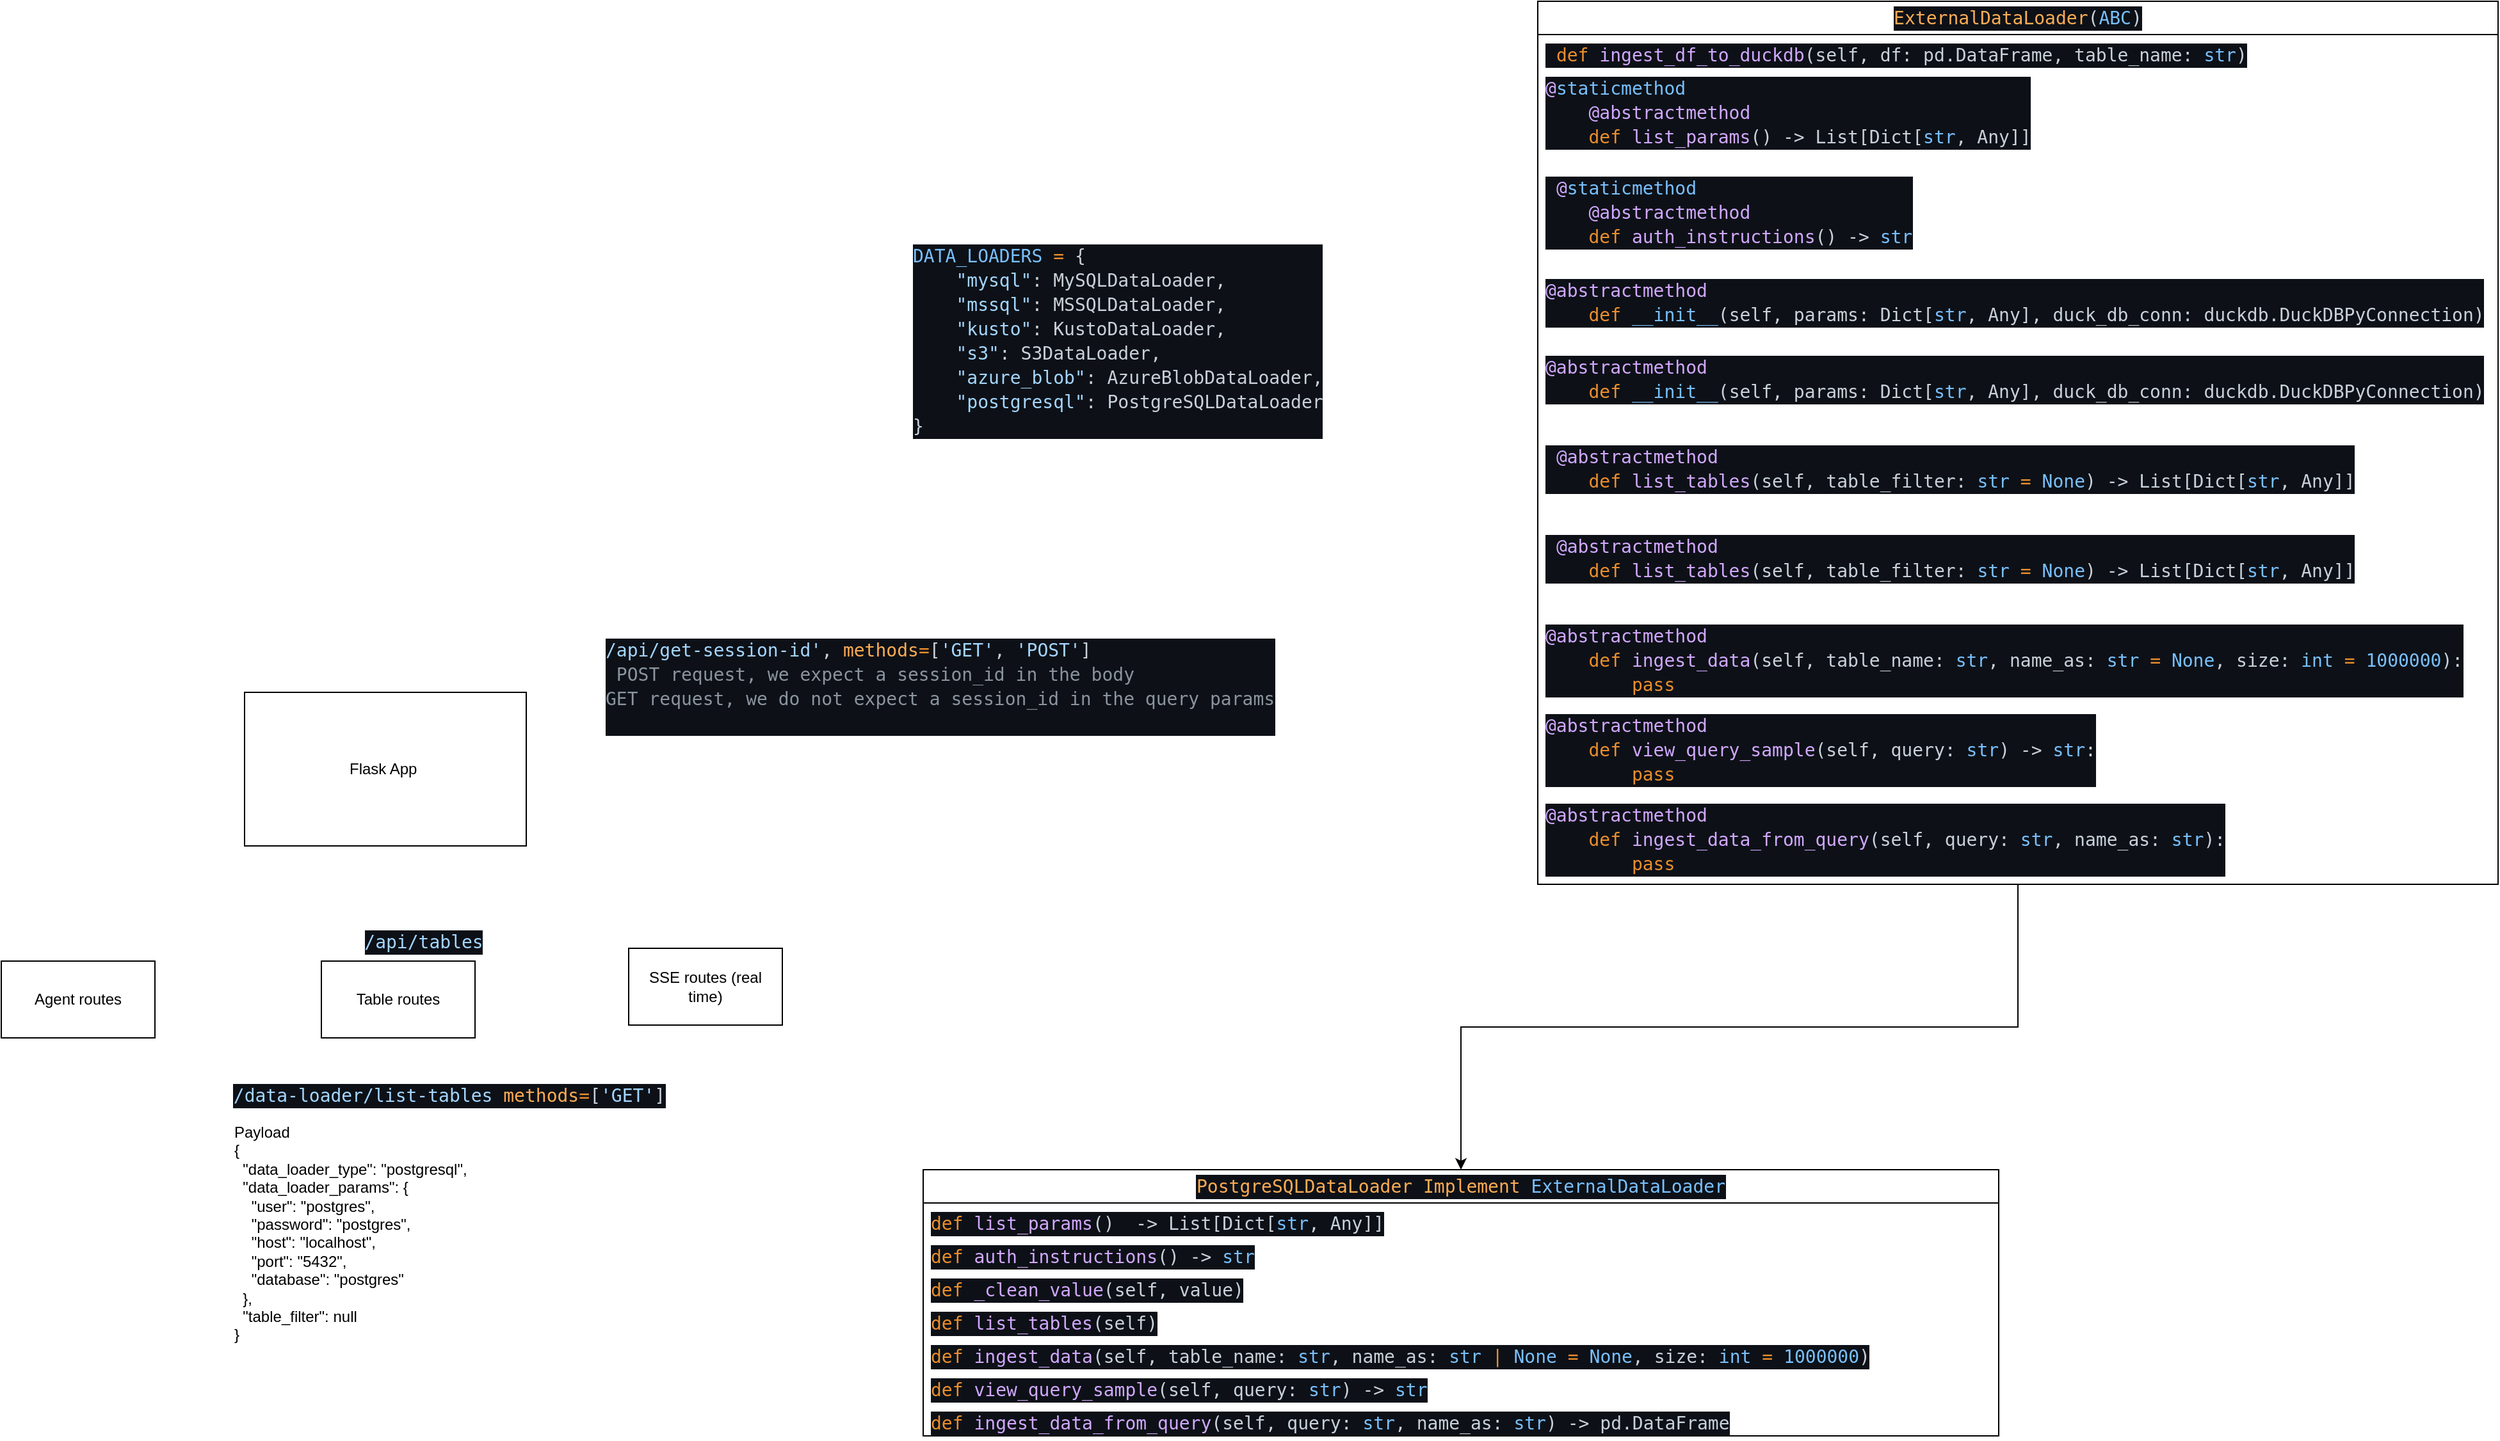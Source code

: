 <mxfile version="28.2.7">
  <diagram name="Page-1" id="jqt291FBonvwIVDB0eto">
    <mxGraphModel dx="2370" dy="2191" grid="1" gridSize="10" guides="1" tooltips="1" connect="1" arrows="1" fold="1" page="1" pageScale="1" pageWidth="850" pageHeight="1100" math="0" shadow="0">
      <root>
        <mxCell id="0" />
        <mxCell id="1" parent="0" />
        <mxCell id="i80k8GMT19eZxzc2PxOy-1" value="Flask App&amp;nbsp;" style="rounded=0;whiteSpace=wrap;html=1;" vertex="1" parent="1">
          <mxGeometry x="180" y="200" width="220" height="120" as="geometry" />
        </mxCell>
        <mxCell id="i80k8GMT19eZxzc2PxOy-2" value="Agent routes" style="rounded=0;whiteSpace=wrap;html=1;" vertex="1" parent="1">
          <mxGeometry x="-10" y="410" width="120" height="60" as="geometry" />
        </mxCell>
        <mxCell id="i80k8GMT19eZxzc2PxOy-3" value="Table routes" style="rounded=0;whiteSpace=wrap;html=1;" vertex="1" parent="1">
          <mxGeometry x="240" y="410" width="120" height="60" as="geometry" />
        </mxCell>
        <mxCell id="i80k8GMT19eZxzc2PxOy-4" value="SSE routes (real time)" style="rounded=0;whiteSpace=wrap;html=1;" vertex="1" parent="1">
          <mxGeometry x="480" y="400" width="120" height="60" as="geometry" />
        </mxCell>
        <mxCell id="i80k8GMT19eZxzc2PxOy-5" value="&lt;div style=&quot;color: rgb(201, 209, 217); background-color: rgb(13, 17, 23); font-family: &amp;quot;Droid Sans Mono&amp;quot;, &amp;quot;monospace&amp;quot;, monospace; font-size: 14px; line-height: 19px; white-space: pre;&quot;&gt;&lt;span style=&quot;color: rgb(165, 214, 255);&quot;&gt;/api/get-session-id&#39;&lt;/span&gt;, &lt;span style=&quot;color: rgb(253, 172, 84);&quot;&gt;methods&lt;/span&gt;&lt;span style=&quot;color: rgb(236, 142, 44);&quot;&gt;=&lt;/span&gt;[&lt;span style=&quot;color: rgb(165, 214, 255);&quot;&gt;&#39;GET&#39;&lt;/span&gt;, &lt;span style=&quot;color: rgb(165, 214, 255);&quot;&gt;&#39;POST&#39;&lt;/span&gt;]&lt;br&gt;&lt;div style=&quot;line-height: 19px;&quot;&gt;&lt;span style=&quot;color: rgb(139, 148, 158);&quot;&gt; POST request, we expect a session_id in the body&lt;br&gt;&lt;div style=&quot;color: rgb(201, 209, 217); line-height: 19px;&quot;&gt;&lt;span style=&quot;color: rgb(139, 148, 158);&quot;&gt;GET request, we do not expect a session_id in the query params&lt;/span&gt;&lt;/div&gt;&lt;/span&gt;&lt;/div&gt;&lt;br&gt;&lt;/div&gt;" style="text;html=1;whiteSpace=wrap;strokeColor=none;fillColor=none;align=left;verticalAlign=middle;rounded=0;" vertex="1" parent="1">
          <mxGeometry x="460" y="140" width="540" height="110" as="geometry" />
        </mxCell>
        <mxCell id="i80k8GMT19eZxzc2PxOy-7" value="&lt;div style=&quot;color: rgb(201, 209, 217); background-color: rgb(13, 17, 23); font-family: &amp;quot;Droid Sans Mono&amp;quot;, &amp;quot;monospace&amp;quot;, monospace; font-size: 14px; line-height: 19px; white-space: pre;&quot;&gt;&lt;span style=&quot;color: #a5d6ff;&quot;&gt;/api/tables&lt;/span&gt;&lt;/div&gt;" style="text;html=1;whiteSpace=wrap;strokeColor=none;fillColor=none;align=center;verticalAlign=middle;rounded=0;" vertex="1" parent="1">
          <mxGeometry x="290" y="380" width="60" height="30" as="geometry" />
        </mxCell>
        <mxCell id="i80k8GMT19eZxzc2PxOy-8" value="&lt;div style=&quot;color: rgb(201, 209, 217); background-color: rgb(13, 17, 23); font-family: &amp;quot;Droid Sans Mono&amp;quot;, &amp;quot;monospace&amp;quot;, monospace; font-size: 14px; line-height: 19px; white-space: pre;&quot;&gt;&lt;div style=&quot;line-height: 19px;&quot;&gt;&lt;span style=&quot;color: rgb(165, 214, 255);&quot;&gt;/data-loader/list-tables &lt;/span&gt;&lt;span style=&quot;background-color: light-dark(rgb(13, 17, 23), rgb(220, 223, 229)); color: rgb(253, 172, 84);&quot;&gt;methods&lt;/span&gt;&lt;span style=&quot;background-color: light-dark(rgb(13, 17, 23), rgb(220, 223, 229)); color: rgb(236, 142, 44);&quot;&gt;=&lt;/span&gt;&lt;span style=&quot;background-color: light-dark(rgb(13, 17, 23), rgb(220, 223, 229)); color: light-dark(rgb(201, 209, 217), rgb(52, 59, 65));&quot;&gt;[&lt;/span&gt;&lt;span style=&quot;background-color: light-dark(rgb(13, 17, 23), rgb(220, 223, 229)); color: rgb(165, 214, 255);&quot;&gt;&#39;GET&#39;&lt;/span&gt;&lt;span style=&quot;background-color: light-dark(rgb(13, 17, 23), rgb(220, 223, 229)); color: light-dark(rgb(201, 209, 217), rgb(52, 59, 65));&quot;&gt;]&lt;/span&gt;&lt;/div&gt;&lt;/div&gt;" style="text;html=1;whiteSpace=wrap;strokeColor=none;fillColor=none;align=center;verticalAlign=middle;rounded=0;" vertex="1" parent="1">
          <mxGeometry x="140" y="500" width="400" height="30" as="geometry" />
        </mxCell>
        <mxCell id="i80k8GMT19eZxzc2PxOy-9" value="&lt;div&gt;Payload&lt;/div&gt;&lt;div&gt;{&lt;/div&gt;&lt;div&gt;&amp;nbsp; &quot;data_loader_type&quot;: &quot;postgresql&quot;,&lt;/div&gt;&lt;div&gt;&amp;nbsp; &quot;data_loader_params&quot;: {&lt;/div&gt;&lt;div&gt;&amp;nbsp; &amp;nbsp; &quot;user&quot;: &quot;postgres&quot;,&lt;/div&gt;&lt;div&gt;&amp;nbsp; &amp;nbsp; &quot;password&quot;: &quot;postgres&quot;,&lt;/div&gt;&lt;div&gt;&amp;nbsp; &amp;nbsp; &quot;host&quot;: &quot;localhost&quot;,&lt;/div&gt;&lt;div&gt;&amp;nbsp; &amp;nbsp; &quot;port&quot;: &quot;5432&quot;,&lt;/div&gt;&lt;div&gt;&amp;nbsp; &amp;nbsp; &quot;database&quot;: &quot;postgres&quot;&lt;/div&gt;&lt;div&gt;&amp;nbsp; },&lt;/div&gt;&lt;div&gt;&amp;nbsp; &quot;table_filter&quot;: null&lt;/div&gt;&lt;div&gt;}&lt;/div&gt;" style="text;whiteSpace=wrap;html=1;align=left;" vertex="1" parent="1">
          <mxGeometry x="170" y="530" width="220" height="190" as="geometry" />
        </mxCell>
        <mxCell id="i80k8GMT19eZxzc2PxOy-12" value="&lt;div style=&quot;color: rgb(201, 209, 217); background-color: rgb(13, 17, 23); font-family: &amp;quot;Droid Sans Mono&amp;quot;, &amp;quot;monospace&amp;quot;, monospace; font-size: 14px; line-height: 19px; white-space: pre;&quot;&gt;&lt;div&gt;&lt;span style=&quot;color: rgb(121, 192, 255);&quot;&gt;DATA_LOADERS&lt;/span&gt; &lt;span style=&quot;color: rgb(236, 142, 44);&quot;&gt;=&lt;/span&gt; {&lt;/div&gt;&lt;div&gt;    &lt;span style=&quot;color: rgb(165, 214, 255);&quot;&gt;&quot;mysql&quot;&lt;/span&gt;: MySQLDataLoader,&lt;/div&gt;&lt;div&gt;    &lt;span style=&quot;color: rgb(165, 214, 255);&quot;&gt;&quot;mssql&quot;&lt;/span&gt;: MSSQLDataLoader,&lt;/div&gt;&lt;div&gt;    &lt;span style=&quot;color: rgb(165, 214, 255);&quot;&gt;&quot;kusto&quot;&lt;/span&gt;: KustoDataLoader,&lt;/div&gt;&lt;div&gt;    &lt;span style=&quot;color: rgb(165, 214, 255);&quot;&gt;&quot;s3&quot;&lt;/span&gt;: S3DataLoader,&lt;/div&gt;&lt;div&gt;    &lt;span style=&quot;color: rgb(165, 214, 255);&quot;&gt;&quot;azure_blob&quot;&lt;/span&gt;: AzureBlobDataLoader,&lt;/div&gt;&lt;div&gt;    &lt;span style=&quot;color: rgb(165, 214, 255);&quot;&gt;&quot;postgresql&quot;&lt;/span&gt;: PostgreSQLDataLoader&lt;/div&gt;&lt;div&gt;}&lt;/div&gt;&lt;/div&gt;" style="text;html=1;whiteSpace=wrap;strokeColor=none;fillColor=none;align=left;verticalAlign=middle;rounded=0;" vertex="1" parent="1">
          <mxGeometry x="700" y="-160" width="340" height="170" as="geometry" />
        </mxCell>
        <mxCell id="i80k8GMT19eZxzc2PxOy-13" value="&lt;div style=&quot;color: rgb(201, 209, 217); background-color: rgb(13, 17, 23); font-family: &amp;quot;Droid Sans Mono&amp;quot;, &amp;quot;monospace&amp;quot;, monospace; font-weight: normal; font-size: 14px; line-height: 19px; white-space: pre;&quot;&gt;&lt;div&gt;&lt;span style=&quot;color: rgb(253, 172, 84);&quot;&gt;PostgreSQLDataLoader Implement &lt;/span&gt;&lt;span style=&quot;color: rgb(121, 192, 255); background-color: light-dark(rgb(13, 17, 23), rgb(220, 223, 229));&quot;&gt;ExternalDataLoader&lt;/span&gt;&lt;/div&gt;&lt;/div&gt;" style="swimlane;fontStyle=0;childLayout=stackLayout;horizontal=1;startSize=26;fillColor=none;horizontalStack=0;resizeParent=1;resizeParentMax=0;resizeLast=0;collapsible=1;marginBottom=0;whiteSpace=wrap;html=1;" vertex="1" parent="1">
          <mxGeometry x="710" y="573" width="840" height="208" as="geometry" />
        </mxCell>
        <mxCell id="i80k8GMT19eZxzc2PxOy-14" value="&lt;div style=&quot;color: rgb(201, 209, 217); background-color: rgb(13, 17, 23); font-family: &amp;quot;Droid Sans Mono&amp;quot;, &amp;quot;monospace&amp;quot;, monospace; font-size: 14px; line-height: 19px; white-space: pre;&quot;&gt;&lt;span style=&quot;color: #ec8e2c;&quot;&gt;def&lt;/span&gt; &lt;span style=&quot;color: #d2a8ff;&quot;&gt;list_params&lt;/span&gt;()  -&amp;gt; List[Dict[&lt;span style=&quot;color: #79c0ff;&quot;&gt;str&lt;/span&gt;, Any]]&lt;/div&gt;" style="text;strokeColor=none;fillColor=none;align=left;verticalAlign=top;spacingLeft=4;spacingRight=4;overflow=hidden;rotatable=0;points=[[0,0.5],[1,0.5]];portConstraint=eastwest;whiteSpace=wrap;html=1;" vertex="1" parent="i80k8GMT19eZxzc2PxOy-13">
          <mxGeometry y="26" width="840" height="26" as="geometry" />
        </mxCell>
        <mxCell id="i80k8GMT19eZxzc2PxOy-15" value="&lt;div style=&quot;color: rgb(201, 209, 217); background-color: rgb(13, 17, 23); font-family: &amp;quot;Droid Sans Mono&amp;quot;, &amp;quot;monospace&amp;quot;, monospace; font-size: 14px; line-height: 19px; white-space: pre;&quot;&gt;&lt;span style=&quot;color: #ec8e2c;&quot;&gt;def&lt;/span&gt; &lt;span style=&quot;color: #d2a8ff;&quot;&gt;auth_instructions&lt;/span&gt;() -&amp;gt; &lt;span style=&quot;color: #79c0ff;&quot;&gt;str&lt;/span&gt;&lt;/div&gt;" style="text;strokeColor=none;fillColor=none;align=left;verticalAlign=top;spacingLeft=4;spacingRight=4;overflow=hidden;rotatable=0;points=[[0,0.5],[1,0.5]];portConstraint=eastwest;whiteSpace=wrap;html=1;" vertex="1" parent="i80k8GMT19eZxzc2PxOy-13">
          <mxGeometry y="52" width="840" height="26" as="geometry" />
        </mxCell>
        <mxCell id="i80k8GMT19eZxzc2PxOy-16" value="&lt;div style=&quot;color: rgb(201, 209, 217); background-color: rgb(13, 17, 23); font-family: &amp;quot;Droid Sans Mono&amp;quot;, &amp;quot;monospace&amp;quot;, monospace; font-size: 14px; line-height: 19px; white-space: pre;&quot;&gt;&lt;span style=&quot;color: #ec8e2c;&quot;&gt;def&lt;/span&gt; &lt;span style=&quot;color: #d2a8ff;&quot;&gt;_clean_value&lt;/span&gt;(self, value)&lt;/div&gt;" style="text;strokeColor=none;fillColor=none;align=left;verticalAlign=top;spacingLeft=4;spacingRight=4;overflow=hidden;rotatable=0;points=[[0,0.5],[1,0.5]];portConstraint=eastwest;whiteSpace=wrap;html=1;" vertex="1" parent="i80k8GMT19eZxzc2PxOy-13">
          <mxGeometry y="78" width="840" height="26" as="geometry" />
        </mxCell>
        <mxCell id="i80k8GMT19eZxzc2PxOy-18" value="&lt;div style=&quot;color: rgb(201, 209, 217); background-color: rgb(13, 17, 23); font-family: &amp;quot;Droid Sans Mono&amp;quot;, &amp;quot;monospace&amp;quot;, monospace; font-size: 14px; line-height: 19px; white-space: pre;&quot;&gt;&lt;div style=&quot;line-height: 19px;&quot;&gt;&lt;span style=&quot;color: #ec8e2c;&quot;&gt;def&lt;/span&gt; &lt;span style=&quot;color: #d2a8ff;&quot;&gt;list_tables&lt;/span&gt;(self)&lt;/div&gt;&lt;/div&gt;" style="text;strokeColor=none;fillColor=none;align=left;verticalAlign=top;spacingLeft=4;spacingRight=4;overflow=hidden;rotatable=0;points=[[0,0.5],[1,0.5]];portConstraint=eastwest;whiteSpace=wrap;html=1;" vertex="1" parent="i80k8GMT19eZxzc2PxOy-13">
          <mxGeometry y="104" width="840" height="26" as="geometry" />
        </mxCell>
        <mxCell id="i80k8GMT19eZxzc2PxOy-19" value="&lt;div style=&quot;color: rgb(201, 209, 217); background-color: rgb(13, 17, 23); font-family: &amp;quot;Droid Sans Mono&amp;quot;, &amp;quot;monospace&amp;quot;, monospace; font-size: 14px; line-height: 19px; white-space: pre;&quot;&gt;&lt;div style=&quot;line-height: 19px;&quot;&gt;&lt;div style=&quot;line-height: 19px;&quot;&gt;&lt;span style=&quot;color: #ec8e2c;&quot;&gt;def&lt;/span&gt; &lt;span style=&quot;color: #d2a8ff;&quot;&gt;ingest_data&lt;/span&gt;(self, table_name: &lt;span style=&quot;color: #79c0ff;&quot;&gt;str&lt;/span&gt;, name_as: &lt;span style=&quot;color: #79c0ff;&quot;&gt;str&lt;/span&gt; &lt;span style=&quot;color: #ec8e2c;&quot;&gt;|&lt;/span&gt; &lt;span style=&quot;color: #79c0ff;&quot;&gt;None&lt;/span&gt; &lt;span style=&quot;color: #ec8e2c;&quot;&gt;=&lt;/span&gt; &lt;span style=&quot;color: #79c0ff;&quot;&gt;None&lt;/span&gt;, size: &lt;span style=&quot;color: #79c0ff;&quot;&gt;int&lt;/span&gt; &lt;span style=&quot;color: #ec8e2c;&quot;&gt;=&lt;/span&gt; &lt;span style=&quot;color: #79c0ff;&quot;&gt;1000000&lt;/span&gt;)&lt;/div&gt;&lt;/div&gt;&lt;/div&gt;" style="text;strokeColor=none;fillColor=none;align=left;verticalAlign=top;spacingLeft=4;spacingRight=4;overflow=hidden;rotatable=0;points=[[0,0.5],[1,0.5]];portConstraint=eastwest;whiteSpace=wrap;html=1;" vertex="1" parent="i80k8GMT19eZxzc2PxOy-13">
          <mxGeometry y="130" width="840" height="26" as="geometry" />
        </mxCell>
        <mxCell id="i80k8GMT19eZxzc2PxOy-20" value="&lt;div style=&quot;color: rgb(201, 209, 217); background-color: rgb(13, 17, 23); font-family: &amp;quot;Droid Sans Mono&amp;quot;, &amp;quot;monospace&amp;quot;, monospace; font-size: 14px; line-height: 19px; white-space: pre;&quot;&gt;&lt;div style=&quot;line-height: 19px;&quot;&gt;&lt;div style=&quot;line-height: 19px;&quot;&gt;&lt;div style=&quot;line-height: 19px;&quot;&gt;&lt;span style=&quot;color: #ec8e2c;&quot;&gt;def&lt;/span&gt; &lt;span style=&quot;color: #d2a8ff;&quot;&gt;view_query_sample&lt;/span&gt;(self, query: &lt;span style=&quot;color: #79c0ff;&quot;&gt;str&lt;/span&gt;) -&amp;gt; &lt;span style=&quot;color: #79c0ff;&quot;&gt;str&lt;/span&gt;&lt;/div&gt;&lt;/div&gt;&lt;/div&gt;&lt;/div&gt;" style="text;strokeColor=none;fillColor=none;align=left;verticalAlign=top;spacingLeft=4;spacingRight=4;overflow=hidden;rotatable=0;points=[[0,0.5],[1,0.5]];portConstraint=eastwest;whiteSpace=wrap;html=1;" vertex="1" parent="i80k8GMT19eZxzc2PxOy-13">
          <mxGeometry y="156" width="840" height="26" as="geometry" />
        </mxCell>
        <mxCell id="i80k8GMT19eZxzc2PxOy-21" value="&lt;div style=&quot;color: rgb(201, 209, 217); background-color: rgb(13, 17, 23); font-family: &amp;quot;Droid Sans Mono&amp;quot;, &amp;quot;monospace&amp;quot;, monospace; font-size: 14px; line-height: 19px; white-space: pre;&quot;&gt;&lt;div style=&quot;line-height: 19px;&quot;&gt;&lt;div style=&quot;line-height: 19px;&quot;&gt;&lt;div style=&quot;line-height: 19px;&quot;&gt;&lt;div style=&quot;line-height: 19px;&quot;&gt;&lt;span style=&quot;color: #ec8e2c;&quot;&gt;def&lt;/span&gt; &lt;span style=&quot;color: #d2a8ff;&quot;&gt;ingest_data_from_query&lt;/span&gt;(self, query: &lt;span style=&quot;color: #79c0ff;&quot;&gt;str&lt;/span&gt;, name_as: &lt;span style=&quot;color: #79c0ff;&quot;&gt;str&lt;/span&gt;) -&amp;gt; pd.DataFrame&lt;/div&gt;&lt;/div&gt;&lt;/div&gt;&lt;/div&gt;&lt;/div&gt;" style="text;strokeColor=none;fillColor=none;align=left;verticalAlign=top;spacingLeft=4;spacingRight=4;overflow=hidden;rotatable=0;points=[[0,0.5],[1,0.5]];portConstraint=eastwest;whiteSpace=wrap;html=1;" vertex="1" parent="i80k8GMT19eZxzc2PxOy-13">
          <mxGeometry y="182" width="840" height="26" as="geometry" />
        </mxCell>
        <mxCell id="i80k8GMT19eZxzc2PxOy-26" style="edgeStyle=orthogonalEdgeStyle;rounded=0;orthogonalLoop=1;jettySize=auto;html=1;entryX=0.5;entryY=0;entryDx=0;entryDy=0;" edge="1" parent="1" source="i80k8GMT19eZxzc2PxOy-22" target="i80k8GMT19eZxzc2PxOy-13">
          <mxGeometry relative="1" as="geometry" />
        </mxCell>
        <mxCell id="i80k8GMT19eZxzc2PxOy-22" value="&lt;div style=&quot;color: rgb(201, 209, 217); background-color: rgb(13, 17, 23); font-family: &amp;quot;Droid Sans Mono&amp;quot;, &amp;quot;monospace&amp;quot;, monospace; font-size: 14px; line-height: 19px; white-space: pre;&quot;&gt;&lt;span style=&quot;color: #fdac54;&quot;&gt;ExternalDataLoader&lt;/span&gt;(&lt;span style=&quot;color: #79c0ff;&quot;&gt;ABC&lt;/span&gt;)&lt;/div&gt;" style="swimlane;fontStyle=0;childLayout=stackLayout;horizontal=1;startSize=26;fillColor=none;horizontalStack=0;resizeParent=1;resizeParentMax=0;resizeLast=0;collapsible=1;marginBottom=0;whiteSpace=wrap;html=1;" vertex="1" parent="1">
          <mxGeometry x="1190" y="-340" width="750" height="690" as="geometry" />
        </mxCell>
        <mxCell id="i80k8GMT19eZxzc2PxOy-23" value="&lt;div style=&quot;color: rgb(201, 209, 217); background-color: rgb(13, 17, 23); font-family: &amp;quot;Droid Sans Mono&amp;quot;, &amp;quot;monospace&amp;quot;, monospace; font-size: 14px; line-height: 19px; white-space: pre;&quot;&gt; &lt;span style=&quot;color: #ec8e2c;&quot;&gt;def&lt;/span&gt; &lt;span style=&quot;color: #d2a8ff;&quot;&gt;ingest_df_to_duckdb&lt;/span&gt;(self, df: pd.DataFrame, table_name: &lt;span style=&quot;color: #79c0ff;&quot;&gt;str&lt;/span&gt;)&lt;/div&gt;" style="text;strokeColor=none;fillColor=none;align=left;verticalAlign=top;spacingLeft=4;spacingRight=4;overflow=hidden;rotatable=0;points=[[0,0.5],[1,0.5]];portConstraint=eastwest;whiteSpace=wrap;html=1;" vertex="1" parent="i80k8GMT19eZxzc2PxOy-22">
          <mxGeometry y="26" width="750" height="26" as="geometry" />
        </mxCell>
        <mxCell id="i80k8GMT19eZxzc2PxOy-24" value="&lt;div style=&quot;color: rgb(201, 209, 217); background-color: rgb(13, 17, 23); font-family: &amp;quot;Droid Sans Mono&amp;quot;, &amp;quot;monospace&amp;quot;, monospace; font-size: 14px; line-height: 19px; white-space: pre;&quot;&gt;&lt;div&gt;&lt;span style=&quot;color: #d2a8ff;&quot;&gt;@&lt;/span&gt;&lt;span style=&quot;color: #79c0ff;&quot;&gt;staticmethod&lt;/span&gt;&lt;/div&gt;&lt;div&gt;    &lt;span style=&quot;color: #d2a8ff;&quot;&gt;@abstractmethod&lt;/span&gt;&lt;/div&gt;&lt;div&gt;    &lt;span style=&quot;color: #ec8e2c;&quot;&gt;def&lt;/span&gt; &lt;span style=&quot;color: #d2a8ff;&quot;&gt;list_params&lt;/span&gt;() -&amp;gt; List[Dict[&lt;span style=&quot;color: #79c0ff;&quot;&gt;str&lt;/span&gt;, Any]]&lt;/div&gt;&lt;/div&gt;" style="text;strokeColor=none;fillColor=none;align=left;verticalAlign=top;spacingLeft=4;spacingRight=4;overflow=hidden;rotatable=0;points=[[0,0.5],[1,0.5]];portConstraint=eastwest;whiteSpace=wrap;html=1;" vertex="1" parent="i80k8GMT19eZxzc2PxOy-22">
          <mxGeometry y="52" width="750" height="78" as="geometry" />
        </mxCell>
        <mxCell id="i80k8GMT19eZxzc2PxOy-25" value="&lt;div style=&quot;color: rgb(201, 209, 217); background-color: rgb(13, 17, 23); font-family: &amp;quot;Droid Sans Mono&amp;quot;, &amp;quot;monospace&amp;quot;, monospace; font-size: 14px; line-height: 19px; white-space: pre;&quot;&gt;&lt;div&gt; &lt;span style=&quot;color: #d2a8ff;&quot;&gt;@&lt;/span&gt;&lt;span style=&quot;color: #79c0ff;&quot;&gt;staticmethod&lt;/span&gt;&lt;/div&gt;&lt;div&gt;    &lt;span style=&quot;color: #d2a8ff;&quot;&gt;@abstractmethod&lt;/span&gt;&lt;/div&gt;&lt;div&gt;    &lt;span style=&quot;color: #ec8e2c;&quot;&gt;def&lt;/span&gt; &lt;span style=&quot;color: #d2a8ff;&quot;&gt;auth_instructions&lt;/span&gt;() -&amp;gt; &lt;span style=&quot;color: #79c0ff;&quot;&gt;str&lt;/span&gt;&lt;/div&gt;&lt;/div&gt;" style="text;strokeColor=none;fillColor=none;align=left;verticalAlign=top;spacingLeft=4;spacingRight=4;overflow=hidden;rotatable=0;points=[[0,0.5],[1,0.5]];portConstraint=eastwest;whiteSpace=wrap;html=1;" vertex="1" parent="i80k8GMT19eZxzc2PxOy-22">
          <mxGeometry y="130" width="750" height="80" as="geometry" />
        </mxCell>
        <mxCell id="i80k8GMT19eZxzc2PxOy-27" value="&lt;div style=&quot;color: rgb(201, 209, 217); background-color: rgb(13, 17, 23); font-family: &amp;quot;Droid Sans Mono&amp;quot;, &amp;quot;monospace&amp;quot;, monospace; font-size: 14px; line-height: 19px; white-space: pre;&quot;&gt;&lt;div style=&quot;line-height: 19px;&quot;&gt;&lt;div&gt;&lt;span style=&quot;color: #d2a8ff;&quot;&gt;@abstractmethod&lt;/span&gt;&lt;/div&gt;&lt;div&gt;    &lt;span style=&quot;color: #ec8e2c;&quot;&gt;def&lt;/span&gt; &lt;span style=&quot;color: #79c0ff;&quot;&gt;__init__&lt;/span&gt;(self, params: Dict[&lt;span style=&quot;color: #79c0ff;&quot;&gt;str&lt;/span&gt;, Any], duck_db_conn: duckdb.DuckDBPyConnection)&lt;/div&gt;&lt;/div&gt;&lt;/div&gt;" style="text;strokeColor=none;fillColor=none;align=left;verticalAlign=top;spacingLeft=4;spacingRight=4;overflow=hidden;rotatable=0;points=[[0,0.5],[1,0.5]];portConstraint=eastwest;whiteSpace=wrap;html=1;" vertex="1" parent="i80k8GMT19eZxzc2PxOy-22">
          <mxGeometry y="210" width="750" height="60" as="geometry" />
        </mxCell>
        <mxCell id="i80k8GMT19eZxzc2PxOy-28" value="&lt;div style=&quot;color: rgb(201, 209, 217); background-color: rgb(13, 17, 23); font-family: &amp;quot;Droid Sans Mono&amp;quot;, &amp;quot;monospace&amp;quot;, monospace; font-size: 14px; line-height: 19px; white-space: pre;&quot;&gt;&lt;div style=&quot;line-height: 19px;&quot;&gt;&lt;div&gt;&lt;span style=&quot;color: #d2a8ff;&quot;&gt;@abstractmethod&lt;/span&gt;&lt;/div&gt;&lt;div&gt;    &lt;span style=&quot;color: #ec8e2c;&quot;&gt;def&lt;/span&gt; &lt;span style=&quot;color: #79c0ff;&quot;&gt;__init__&lt;/span&gt;(self, params: Dict[&lt;span style=&quot;color: #79c0ff;&quot;&gt;str&lt;/span&gt;, Any], duck_db_conn: duckdb.DuckDBPyConnection)&lt;/div&gt;&lt;/div&gt;&lt;/div&gt;" style="text;strokeColor=none;fillColor=none;align=left;verticalAlign=top;spacingLeft=4;spacingRight=4;overflow=hidden;rotatable=0;points=[[0,0.5],[1,0.5]];portConstraint=eastwest;whiteSpace=wrap;html=1;" vertex="1" parent="i80k8GMT19eZxzc2PxOy-22">
          <mxGeometry y="270" width="750" height="70" as="geometry" />
        </mxCell>
        <mxCell id="i80k8GMT19eZxzc2PxOy-29" value="&lt;div style=&quot;color: rgb(201, 209, 217); background-color: rgb(13, 17, 23); font-family: &amp;quot;Droid Sans Mono&amp;quot;, &amp;quot;monospace&amp;quot;, monospace; font-size: 14px; line-height: 19px; white-space: pre;&quot;&gt;&lt;div style=&quot;line-height: 19px;&quot;&gt;&lt;div style=&quot;line-height: 19px;&quot;&gt;&lt;div&gt; &lt;span style=&quot;color: #d2a8ff;&quot;&gt;@abstractmethod&lt;/span&gt;&lt;/div&gt;&lt;div&gt;    &lt;span style=&quot;color: #ec8e2c;&quot;&gt;def&lt;/span&gt; &lt;span style=&quot;color: #d2a8ff;&quot;&gt;list_tables&lt;/span&gt;(self, table_filter: &lt;span style=&quot;color: #79c0ff;&quot;&gt;str&lt;/span&gt; &lt;span style=&quot;color: #ec8e2c;&quot;&gt;=&lt;/span&gt; &lt;span style=&quot;color: #79c0ff;&quot;&gt;None&lt;/span&gt;) -&amp;gt; List[Dict[&lt;span style=&quot;color: #79c0ff;&quot;&gt;str&lt;/span&gt;, Any]]&lt;/div&gt;&lt;/div&gt;&lt;/div&gt;&lt;/div&gt;" style="text;strokeColor=none;fillColor=none;align=left;verticalAlign=top;spacingLeft=4;spacingRight=4;overflow=hidden;rotatable=0;points=[[0,0.5],[1,0.5]];portConstraint=eastwest;whiteSpace=wrap;html=1;" vertex="1" parent="i80k8GMT19eZxzc2PxOy-22">
          <mxGeometry y="340" width="750" height="70" as="geometry" />
        </mxCell>
        <mxCell id="i80k8GMT19eZxzc2PxOy-30" value="&lt;div style=&quot;color: rgb(201, 209, 217); background-color: rgb(13, 17, 23); font-family: &amp;quot;Droid Sans Mono&amp;quot;, &amp;quot;monospace&amp;quot;, monospace; font-size: 14px; line-height: 19px; white-space: pre;&quot;&gt;&lt;div style=&quot;line-height: 19px;&quot;&gt;&lt;div style=&quot;line-height: 19px;&quot;&gt;&lt;div&gt; &lt;span style=&quot;color: #d2a8ff;&quot;&gt;@abstractmethod&lt;/span&gt;&lt;/div&gt;&lt;div&gt;    &lt;span style=&quot;color: #ec8e2c;&quot;&gt;def&lt;/span&gt; &lt;span style=&quot;color: #d2a8ff;&quot;&gt;list_tables&lt;/span&gt;(self, table_filter: &lt;span style=&quot;color: #79c0ff;&quot;&gt;str&lt;/span&gt; &lt;span style=&quot;color: #ec8e2c;&quot;&gt;=&lt;/span&gt; &lt;span style=&quot;color: #79c0ff;&quot;&gt;None&lt;/span&gt;) -&amp;gt; List[Dict[&lt;span style=&quot;color: #79c0ff;&quot;&gt;str&lt;/span&gt;, Any]]&lt;/div&gt;&lt;/div&gt;&lt;/div&gt;&lt;/div&gt;" style="text;strokeColor=none;fillColor=none;align=left;verticalAlign=top;spacingLeft=4;spacingRight=4;overflow=hidden;rotatable=0;points=[[0,0.5],[1,0.5]];portConstraint=eastwest;whiteSpace=wrap;html=1;" vertex="1" parent="i80k8GMT19eZxzc2PxOy-22">
          <mxGeometry y="410" width="750" height="70" as="geometry" />
        </mxCell>
        <mxCell id="i80k8GMT19eZxzc2PxOy-31" value="&lt;div style=&quot;color: rgb(201, 209, 217); background-color: rgb(13, 17, 23); font-family: &amp;quot;Droid Sans Mono&amp;quot;, &amp;quot;monospace&amp;quot;, monospace; font-size: 14px; line-height: 19px; white-space: pre;&quot;&gt;&lt;div style=&quot;line-height: 19px;&quot;&gt;&lt;div style=&quot;line-height: 19px;&quot;&gt;&lt;div style=&quot;line-height: 19px;&quot;&gt;&lt;div&gt;&lt;span style=&quot;color: #d2a8ff;&quot;&gt;@abstractmethod&lt;/span&gt;&lt;/div&gt;&lt;div&gt;    &lt;span style=&quot;color: #ec8e2c;&quot;&gt;def&lt;/span&gt; &lt;span style=&quot;color: #d2a8ff;&quot;&gt;ingest_data&lt;/span&gt;(self, table_name: &lt;span style=&quot;color: #79c0ff;&quot;&gt;str&lt;/span&gt;, name_as: &lt;span style=&quot;color: #79c0ff;&quot;&gt;str&lt;/span&gt; &lt;span style=&quot;color: #ec8e2c;&quot;&gt;=&lt;/span&gt; &lt;span style=&quot;color: #79c0ff;&quot;&gt;None&lt;/span&gt;, size: &lt;span style=&quot;color: #79c0ff;&quot;&gt;int&lt;/span&gt; &lt;span style=&quot;color: #ec8e2c;&quot;&gt;=&lt;/span&gt; &lt;span style=&quot;color: #79c0ff;&quot;&gt;1000000&lt;/span&gt;):&lt;/div&gt;&lt;div&gt;        &lt;span style=&quot;color: #ec8e2c;&quot;&gt;pass&lt;/span&gt;&lt;/div&gt;&lt;/div&gt;&lt;/div&gt;&lt;/div&gt;&lt;/div&gt;" style="text;strokeColor=none;fillColor=none;align=left;verticalAlign=top;spacingLeft=4;spacingRight=4;overflow=hidden;rotatable=0;points=[[0,0.5],[1,0.5]];portConstraint=eastwest;whiteSpace=wrap;html=1;" vertex="1" parent="i80k8GMT19eZxzc2PxOy-22">
          <mxGeometry y="480" width="750" height="70" as="geometry" />
        </mxCell>
        <mxCell id="i80k8GMT19eZxzc2PxOy-32" value="&lt;div style=&quot;color: rgb(201, 209, 217); background-color: rgb(13, 17, 23); font-family: &amp;quot;Droid Sans Mono&amp;quot;, &amp;quot;monospace&amp;quot;, monospace; font-size: 14px; line-height: 19px; white-space: pre;&quot;&gt;&lt;div style=&quot;line-height: 19px;&quot;&gt;&lt;div style=&quot;line-height: 19px;&quot;&gt;&lt;div style=&quot;line-height: 19px;&quot;&gt;&lt;div style=&quot;line-height: 19px;&quot;&gt;&lt;div&gt;&lt;span style=&quot;color: #d2a8ff;&quot;&gt;@abstractmethod&lt;/span&gt;&lt;/div&gt;&lt;div&gt;    &lt;span style=&quot;color: #ec8e2c;&quot;&gt;def&lt;/span&gt; &lt;span style=&quot;color: #d2a8ff;&quot;&gt;view_query_sample&lt;/span&gt;(self, query: &lt;span style=&quot;color: #79c0ff;&quot;&gt;str&lt;/span&gt;) -&amp;gt; &lt;span style=&quot;color: #79c0ff;&quot;&gt;str&lt;/span&gt;:&lt;/div&gt;&lt;div&gt;        &lt;span style=&quot;color: #ec8e2c;&quot;&gt;pass&lt;/span&gt;&lt;/div&gt;&lt;/div&gt;&lt;/div&gt;&lt;/div&gt;&lt;/div&gt;&lt;/div&gt;" style="text;strokeColor=none;fillColor=none;align=left;verticalAlign=top;spacingLeft=4;spacingRight=4;overflow=hidden;rotatable=0;points=[[0,0.5],[1,0.5]];portConstraint=eastwest;whiteSpace=wrap;html=1;" vertex="1" parent="i80k8GMT19eZxzc2PxOy-22">
          <mxGeometry y="550" width="750" height="70" as="geometry" />
        </mxCell>
        <mxCell id="i80k8GMT19eZxzc2PxOy-33" value="&lt;div style=&quot;color: rgb(201, 209, 217); background-color: rgb(13, 17, 23); font-family: &amp;quot;Droid Sans Mono&amp;quot;, &amp;quot;monospace&amp;quot;, monospace; font-size: 14px; line-height: 19px; white-space: pre;&quot;&gt;&lt;div style=&quot;line-height: 19px;&quot;&gt;&lt;div style=&quot;line-height: 19px;&quot;&gt;&lt;div style=&quot;line-height: 19px;&quot;&gt;&lt;div style=&quot;line-height: 19px;&quot;&gt;&lt;div style=&quot;line-height: 19px;&quot;&gt;&lt;div&gt;&lt;span style=&quot;color: #d2a8ff;&quot;&gt;@abstractmethod&lt;/span&gt;&lt;/div&gt;&lt;div&gt;    &lt;span style=&quot;color: #ec8e2c;&quot;&gt;def&lt;/span&gt; &lt;span style=&quot;color: #d2a8ff;&quot;&gt;ingest_data_from_query&lt;/span&gt;(self, query: &lt;span style=&quot;color: #79c0ff;&quot;&gt;str&lt;/span&gt;, name_as: &lt;span style=&quot;color: #79c0ff;&quot;&gt;str&lt;/span&gt;):&lt;/div&gt;&lt;div&gt;        &lt;span style=&quot;color: #ec8e2c;&quot;&gt;pass&lt;/span&gt;&lt;/div&gt;&lt;/div&gt;&lt;/div&gt;&lt;/div&gt;&lt;/div&gt;&lt;/div&gt;&lt;/div&gt;" style="text;strokeColor=none;fillColor=none;align=left;verticalAlign=top;spacingLeft=4;spacingRight=4;overflow=hidden;rotatable=0;points=[[0,0.5],[1,0.5]];portConstraint=eastwest;whiteSpace=wrap;html=1;" vertex="1" parent="i80k8GMT19eZxzc2PxOy-22">
          <mxGeometry y="620" width="750" height="70" as="geometry" />
        </mxCell>
      </root>
    </mxGraphModel>
  </diagram>
</mxfile>
